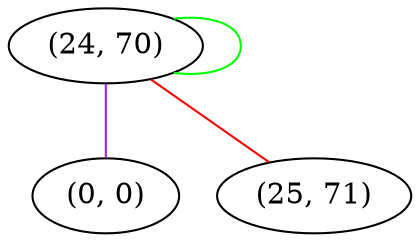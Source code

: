 graph "" {
"(24, 70)";
"(0, 0)";
"(25, 71)";
"(24, 70)" -- "(24, 70)"  [color=green, key=0, weight=2];
"(24, 70)" -- "(0, 0)"  [color=purple, key=0, weight=4];
"(24, 70)" -- "(25, 71)"  [color=red, key=0, weight=1];
}
